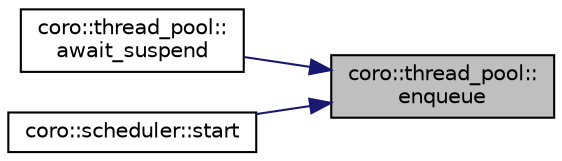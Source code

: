 digraph "coro::thread_pool::enqueue"
{
 // LATEX_PDF_SIZE
  edge [fontname="Helvetica",fontsize="10",labelfontname="Helvetica",labelfontsize="10"];
  node [fontname="Helvetica",fontsize="10",shape=record];
  rankdir="RL";
  Node1 [label="coro::thread_pool::\lenqueue",height=0.2,width=0.4,color="black", fillcolor="grey75", style="filled", fontcolor="black",tooltip="enqueue function"];
  Node1 -> Node2 [dir="back",color="midnightblue",fontsize="10",style="solid",fontname="Helvetica"];
  Node2 [label="coro::thread_pool::\lawait_suspend",height=0.2,width=0.4,color="black", fillcolor="white", style="filled",URL="$classcoro_1_1thread__pool_a8f2d544a0c08e94effdc7814c482e131.html#a8f2d544a0c08e94effdc7814c482e131",tooltip="co_await support - resumes the coroutine inside of thread_pool"];
  Node1 -> Node3 [dir="back",color="midnightblue",fontsize="10",style="solid",fontname="Helvetica"];
  Node3 [label="coro::scheduler::start",height=0.2,width=0.4,color="black", fillcolor="white", style="filled",URL="$classcoro_1_1scheduler_af3d9980ed5bcadf126a56d657d04236f.html#af3d9980ed5bcadf126a56d657d04236f",tooltip="start the scheduler inside thread pool"];
}
